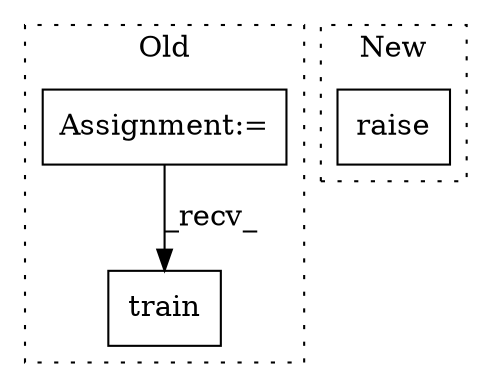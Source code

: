 digraph G {
subgraph cluster0 {
1 [label="train" a="32" s="7290,7303" l="6,1" shape="box"];
3 [label="Assignment:=" a="7" s="5874" l="1" shape="box"];
label = "Old";
style="dotted";
}
subgraph cluster1 {
2 [label="raise" a="32" s="8583,8602" l="6,1" shape="box"];
label = "New";
style="dotted";
}
3 -> 1 [label="_recv_"];
}